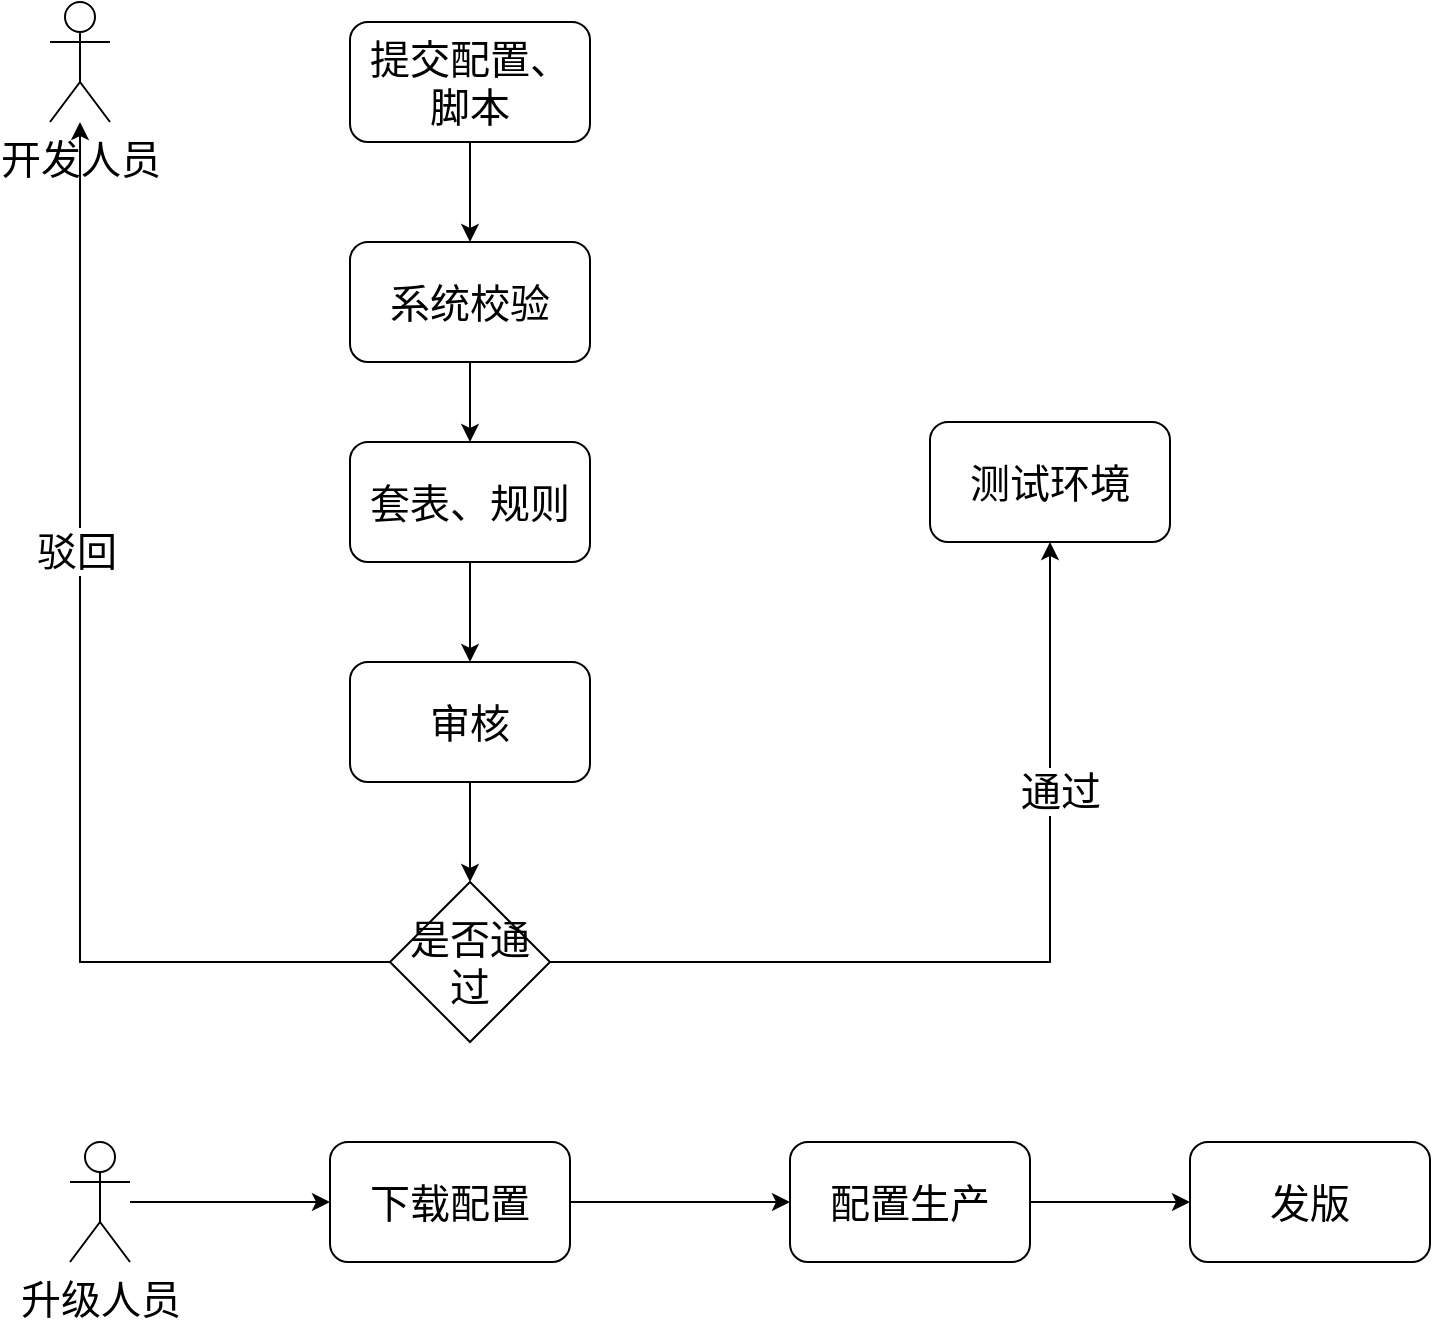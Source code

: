 <mxfile version="24.2.1" type="github">
  <diagram name="第 1 页" id="5lRURPM6faU5nZkpBwmT">
    <mxGraphModel dx="1687" dy="878" grid="1" gridSize="10" guides="1" tooltips="1" connect="1" arrows="1" fold="1" page="1" pageScale="1" pageWidth="827" pageHeight="1169" math="0" shadow="0">
      <root>
        <mxCell id="0" />
        <mxCell id="1" parent="0" />
        <mxCell id="gQS6MjCW8vfWrWb0BdFF-2" value="&lt;font style=&quot;font-size: 20px;&quot;&gt;开发人员&lt;/font&gt;" style="shape=umlActor;verticalLabelPosition=bottom;verticalAlign=top;html=1;outlineConnect=0;" vertex="1" parent="1">
          <mxGeometry x="60" y="420" width="30" height="60" as="geometry" />
        </mxCell>
        <mxCell id="gQS6MjCW8vfWrWb0BdFF-3" value="&lt;font style=&quot;font-size: 20px;&quot;&gt;测试环境&lt;/font&gt;" style="rounded=1;whiteSpace=wrap;html=1;" vertex="1" parent="1">
          <mxGeometry x="500" y="630" width="120" height="60" as="geometry" />
        </mxCell>
        <mxCell id="gQS6MjCW8vfWrWb0BdFF-15" style="edgeStyle=orthogonalEdgeStyle;rounded=0;orthogonalLoop=1;jettySize=auto;html=1;" edge="1" parent="1" source="gQS6MjCW8vfWrWb0BdFF-4" target="gQS6MjCW8vfWrWb0BdFF-7">
          <mxGeometry relative="1" as="geometry" />
        </mxCell>
        <mxCell id="gQS6MjCW8vfWrWb0BdFF-4" value="&lt;font style=&quot;font-size: 20px;&quot;&gt;提交配置、脚本&lt;/font&gt;" style="rounded=1;whiteSpace=wrap;html=1;" vertex="1" parent="1">
          <mxGeometry x="210" y="430" width="120" height="60" as="geometry" />
        </mxCell>
        <mxCell id="gQS6MjCW8vfWrWb0BdFF-16" value="" style="edgeStyle=orthogonalEdgeStyle;rounded=0;orthogonalLoop=1;jettySize=auto;html=1;" edge="1" parent="1" source="gQS6MjCW8vfWrWb0BdFF-7" target="gQS6MjCW8vfWrWb0BdFF-8">
          <mxGeometry relative="1" as="geometry" />
        </mxCell>
        <mxCell id="gQS6MjCW8vfWrWb0BdFF-7" value="&lt;span style=&quot;font-size: 20px;&quot;&gt;系统校验&lt;/span&gt;" style="rounded=1;whiteSpace=wrap;html=1;" vertex="1" parent="1">
          <mxGeometry x="210" y="540" width="120" height="60" as="geometry" />
        </mxCell>
        <mxCell id="gQS6MjCW8vfWrWb0BdFF-17" value="" style="edgeStyle=orthogonalEdgeStyle;rounded=0;orthogonalLoop=1;jettySize=auto;html=1;" edge="1" parent="1" source="gQS6MjCW8vfWrWb0BdFF-8" target="gQS6MjCW8vfWrWb0BdFF-9">
          <mxGeometry relative="1" as="geometry" />
        </mxCell>
        <mxCell id="gQS6MjCW8vfWrWb0BdFF-8" value="&lt;span style=&quot;font-size: 20px;&quot;&gt;套表、规则&lt;/span&gt;" style="rounded=1;whiteSpace=wrap;html=1;" vertex="1" parent="1">
          <mxGeometry x="210" y="640" width="120" height="60" as="geometry" />
        </mxCell>
        <mxCell id="gQS6MjCW8vfWrWb0BdFF-18" value="" style="edgeStyle=orthogonalEdgeStyle;rounded=0;orthogonalLoop=1;jettySize=auto;html=1;" edge="1" parent="1" source="gQS6MjCW8vfWrWb0BdFF-9" target="gQS6MjCW8vfWrWb0BdFF-10">
          <mxGeometry relative="1" as="geometry" />
        </mxCell>
        <mxCell id="gQS6MjCW8vfWrWb0BdFF-9" value="&lt;span style=&quot;font-size: 20px;&quot;&gt;审核&lt;/span&gt;" style="rounded=1;whiteSpace=wrap;html=1;" vertex="1" parent="1">
          <mxGeometry x="210" y="750" width="120" height="60" as="geometry" />
        </mxCell>
        <mxCell id="gQS6MjCW8vfWrWb0BdFF-11" style="edgeStyle=orthogonalEdgeStyle;rounded=0;orthogonalLoop=1;jettySize=auto;html=1;entryX=0.5;entryY=1;entryDx=0;entryDy=0;" edge="1" parent="1" source="gQS6MjCW8vfWrWb0BdFF-10" target="gQS6MjCW8vfWrWb0BdFF-3">
          <mxGeometry relative="1" as="geometry" />
        </mxCell>
        <mxCell id="gQS6MjCW8vfWrWb0BdFF-14" value="&lt;font style=&quot;font-size: 20px;&quot;&gt;通过&lt;/font&gt;" style="edgeLabel;html=1;align=center;verticalAlign=middle;resizable=0;points=[];" vertex="1" connectable="0" parent="gQS6MjCW8vfWrWb0BdFF-11">
          <mxGeometry x="0.464" y="-5" relative="1" as="geometry">
            <mxPoint as="offset" />
          </mxGeometry>
        </mxCell>
        <mxCell id="gQS6MjCW8vfWrWb0BdFF-12" style="edgeStyle=orthogonalEdgeStyle;rounded=0;orthogonalLoop=1;jettySize=auto;html=1;exitX=0;exitY=0.5;exitDx=0;exitDy=0;" edge="1" parent="1" source="gQS6MjCW8vfWrWb0BdFF-10" target="gQS6MjCW8vfWrWb0BdFF-2">
          <mxGeometry relative="1" as="geometry" />
        </mxCell>
        <mxCell id="gQS6MjCW8vfWrWb0BdFF-13" value="&lt;font style=&quot;font-size: 20px;&quot;&gt;驳回&lt;/font&gt;" style="edgeLabel;html=1;align=center;verticalAlign=middle;resizable=0;points=[];" vertex="1" connectable="0" parent="gQS6MjCW8vfWrWb0BdFF-12">
          <mxGeometry x="0.257" y="2" relative="1" as="geometry">
            <mxPoint as="offset" />
          </mxGeometry>
        </mxCell>
        <mxCell id="gQS6MjCW8vfWrWb0BdFF-10" value="&lt;font style=&quot;font-size: 20px;&quot;&gt;是否通过&lt;/font&gt;" style="rhombus;whiteSpace=wrap;html=1;" vertex="1" parent="1">
          <mxGeometry x="230" y="860" width="80" height="80" as="geometry" />
        </mxCell>
        <mxCell id="gQS6MjCW8vfWrWb0BdFF-25" style="edgeStyle=orthogonalEdgeStyle;rounded=0;orthogonalLoop=1;jettySize=auto;html=1;" edge="1" parent="1" source="gQS6MjCW8vfWrWb0BdFF-19" target="gQS6MjCW8vfWrWb0BdFF-20">
          <mxGeometry relative="1" as="geometry" />
        </mxCell>
        <mxCell id="gQS6MjCW8vfWrWb0BdFF-19" value="&lt;font style=&quot;font-size: 20px;&quot;&gt;升级人员&lt;/font&gt;" style="shape=umlActor;verticalLabelPosition=bottom;verticalAlign=top;html=1;outlineConnect=0;" vertex="1" parent="1">
          <mxGeometry x="70" y="990" width="30" height="60" as="geometry" />
        </mxCell>
        <mxCell id="gQS6MjCW8vfWrWb0BdFF-26" style="edgeStyle=orthogonalEdgeStyle;rounded=0;orthogonalLoop=1;jettySize=auto;html=1;" edge="1" parent="1" source="gQS6MjCW8vfWrWb0BdFF-20" target="gQS6MjCW8vfWrWb0BdFF-21">
          <mxGeometry relative="1" as="geometry" />
        </mxCell>
        <mxCell id="gQS6MjCW8vfWrWb0BdFF-20" value="&lt;span style=&quot;font-size: 20px;&quot;&gt;下载配置&lt;/span&gt;" style="rounded=1;whiteSpace=wrap;html=1;" vertex="1" parent="1">
          <mxGeometry x="200" y="990" width="120" height="60" as="geometry" />
        </mxCell>
        <mxCell id="gQS6MjCW8vfWrWb0BdFF-28" value="" style="edgeStyle=orthogonalEdgeStyle;rounded=0;orthogonalLoop=1;jettySize=auto;html=1;" edge="1" parent="1" source="gQS6MjCW8vfWrWb0BdFF-21" target="gQS6MjCW8vfWrWb0BdFF-27">
          <mxGeometry relative="1" as="geometry" />
        </mxCell>
        <mxCell id="gQS6MjCW8vfWrWb0BdFF-21" value="&lt;span style=&quot;font-size: 20px;&quot;&gt;配置生产&lt;/span&gt;" style="rounded=1;whiteSpace=wrap;html=1;" vertex="1" parent="1">
          <mxGeometry x="430" y="990" width="120" height="60" as="geometry" />
        </mxCell>
        <mxCell id="gQS6MjCW8vfWrWb0BdFF-27" value="&lt;font style=&quot;font-size: 20px;&quot;&gt;发版&lt;/font&gt;" style="whiteSpace=wrap;html=1;rounded=1;" vertex="1" parent="1">
          <mxGeometry x="630" y="990" width="120" height="60" as="geometry" />
        </mxCell>
      </root>
    </mxGraphModel>
  </diagram>
</mxfile>
